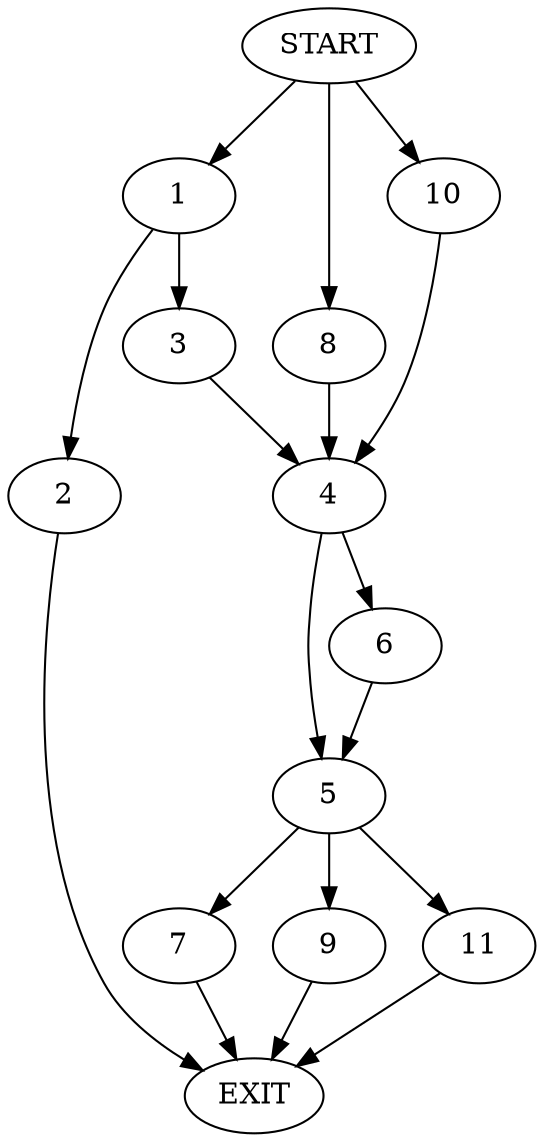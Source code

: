 digraph {
0 [label="START"]
12 [label="EXIT"]
0 -> 1
1 -> 2
1 -> 3
3 -> 4
2 -> 12
4 -> 5
4 -> 6
7 -> 12
0 -> 8
8 -> 4
9 -> 12
0 -> 10
10 -> 4
11 -> 12
6 -> 5
5 -> 9
5 -> 11
5 -> 7
}
